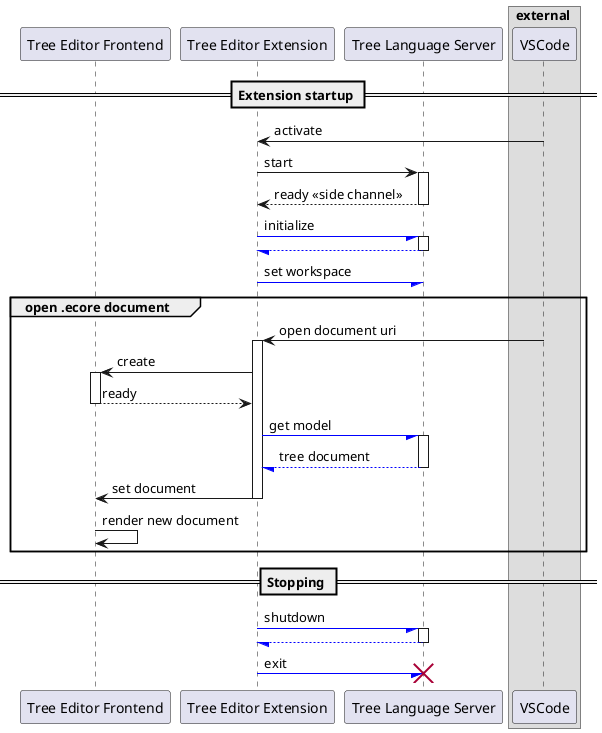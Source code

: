 @startuml Protocol_startstop_sequence

participant "Tree Editor Frontend" as frontend
participant "Tree Editor Extension" as ext
participant "Tree Language Server" as server
box external #DDDDDD
  participant VSCode as vscode
end box

== Extension startup ==

ext <- vscode : activate
ext -> server ++ : start
return ready << side channel >>

ext -[#blue]/ server ++ : initialize
return
ext -[#blue]/ server : set workspace

group open .ecore document
  ext <- vscode ++ : open document uri
  
  ext -> frontend ++ : create
  return ready
  
  ext -[#blue]/ server ++ : get model
  return tree document

  ext -> frontend: set document
  deactivate
  
  frontend -> frontend : render new document
end

== Stopping ==
ext -[#blue]/ server ++ : shutdown
return
ext -[#blue]/ server : exit
destroy server

@enduml

@startuml Protocol_action_sequence

actor Student
participant "Tree Editor Frontend" as frontend
participant "Tree Editor Extension" as ext
participant "Tree Language Server" as server

== Perform an action ==

Student -> frontend ++ : click action button
frontend -> ext ++ : trigger action event
deactivate frontend
ext -[#blue]/ server ++ : trigger action event
server -> server : perform action
deactivate ext
server -[#blue]/ ext ++ : new document state
deactivate server
ext -> frontend ++: set document
deactivate ext
frontend -> frontend : render new document
deactivate

@enduml

@startuml Protocol_form_sequence

actor Student
participant "Tree Editor Frontend" as frontend
participant "Tree Editor Extension" as ext
participant "Tree Language Server" as server

== Select a node ==

Student -> frontend ++ : select a node
frontend -> frontend : update selected node
frontend -> ext ++ : get node properties
deactivate frontend
ext -[#blue]/ server ++ : get node properties
return properties\nand form schema
ext -> frontend ++ : set properties\nand form schema
deactivate ext
frontend -> frontend : render new\nproperties form
deactivate frontend

== Edit a node property ==

Student -> frontend : enter new\nproperty value
Student -> frontend ++ : apply
frontend -> ext ++ : send "change\nproperties of\nnode" event
deactivate frontend
ext -[#blue]/ server ++ : send "change\nproperties of\nnode" event
server -> server : create change\ncommand
server -> server : add command to\nundo-history stack
return new properties\nand form schema
ext -> frontend ++ : set properties\nand form schema
deactivate ext
frontend -> frontend : render new\nproperties form
deactivate

@enduml

@startuml Protocol_changetree_sequence

actor Student
participant "Tree Editor Frontend" as frontend
participant "Tree Editor Extension" as ext
participant "Tree Language Server" as server

== Add a tree node ==

Student -> frontend ++ : open "add child"\nmenu on a node
frontend -> Student : show possible\nnode types
Student -> frontend ++: Add child to\nnode with type X
frontend -> ext ++: add child to\nnode with type X
deactivate frontend
deactivate frontend
ext -[#blue]/ server ++ : add child to\nnode with type X
server -> server : create change command
server -> server : add command to\nundo-history stack
return new tree document
ext -> frontend ++ : set document
deactivate ext
frontend -> frontend : render new document
deactivate frontend

@enduml
